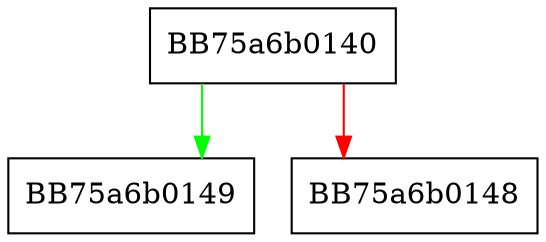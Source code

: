 digraph IntElement {
  node [shape="box"];
  graph [splines=ortho];
  BB75a6b0140 -> BB75a6b0149 [color="green"];
  BB75a6b0140 -> BB75a6b0148 [color="red"];
}